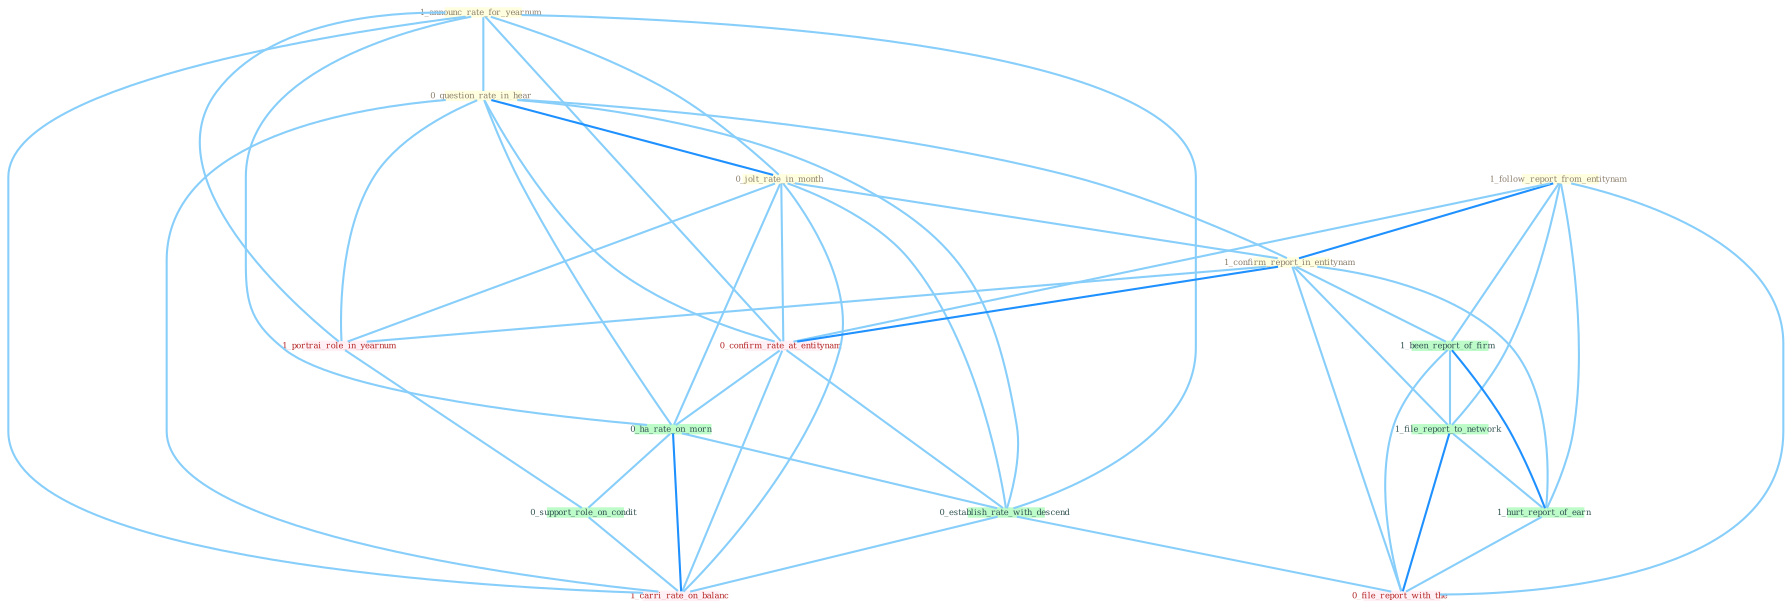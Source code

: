Graph G{ 
    node
    [shape=polygon,style=filled,width=.5,height=.06,color="#BDFCC9",fixedsize=true,fontsize=4,
    fontcolor="#2f4f4f"];
    {node
    [color="#ffffe0", fontcolor="#8b7d6b"] "1_announc_rate_for_yearnum " "1_follow_report_from_entitynam " "0_question_rate_in_hear " "0_jolt_rate_in_month " "1_confirm_report_in_entitynam "}
{node [color="#fff0f5", fontcolor="#b22222"] "0_confirm_rate_at_entitynam " "1_portrai_role_in_yearnum " "1_carri_rate_on_balanc " "0_file_report_with_the "}
edge [color="#B0E2FF"];

	"1_announc_rate_for_yearnum " -- "0_question_rate_in_hear " [w="1", color="#87cefa" ];
	"1_announc_rate_for_yearnum " -- "0_jolt_rate_in_month " [w="1", color="#87cefa" ];
	"1_announc_rate_for_yearnum " -- "0_confirm_rate_at_entitynam " [w="1", color="#87cefa" ];
	"1_announc_rate_for_yearnum " -- "1_portrai_role_in_yearnum " [w="1", color="#87cefa" ];
	"1_announc_rate_for_yearnum " -- "0_ha_rate_on_morn " [w="1", color="#87cefa" ];
	"1_announc_rate_for_yearnum " -- "0_establish_rate_with_descend " [w="1", color="#87cefa" ];
	"1_announc_rate_for_yearnum " -- "1_carri_rate_on_balanc " [w="1", color="#87cefa" ];
	"1_follow_report_from_entitynam " -- "1_confirm_report_in_entitynam " [w="2", color="#1e90ff" , len=0.8];
	"1_follow_report_from_entitynam " -- "0_confirm_rate_at_entitynam " [w="1", color="#87cefa" ];
	"1_follow_report_from_entitynam " -- "1_been_report_of_firm " [w="1", color="#87cefa" ];
	"1_follow_report_from_entitynam " -- "1_file_report_to_network " [w="1", color="#87cefa" ];
	"1_follow_report_from_entitynam " -- "1_hurt_report_of_earn " [w="1", color="#87cefa" ];
	"1_follow_report_from_entitynam " -- "0_file_report_with_the " [w="1", color="#87cefa" ];
	"0_question_rate_in_hear " -- "0_jolt_rate_in_month " [w="2", color="#1e90ff" , len=0.8];
	"0_question_rate_in_hear " -- "1_confirm_report_in_entitynam " [w="1", color="#87cefa" ];
	"0_question_rate_in_hear " -- "0_confirm_rate_at_entitynam " [w="1", color="#87cefa" ];
	"0_question_rate_in_hear " -- "1_portrai_role_in_yearnum " [w="1", color="#87cefa" ];
	"0_question_rate_in_hear " -- "0_ha_rate_on_morn " [w="1", color="#87cefa" ];
	"0_question_rate_in_hear " -- "0_establish_rate_with_descend " [w="1", color="#87cefa" ];
	"0_question_rate_in_hear " -- "1_carri_rate_on_balanc " [w="1", color="#87cefa" ];
	"0_jolt_rate_in_month " -- "1_confirm_report_in_entitynam " [w="1", color="#87cefa" ];
	"0_jolt_rate_in_month " -- "0_confirm_rate_at_entitynam " [w="1", color="#87cefa" ];
	"0_jolt_rate_in_month " -- "1_portrai_role_in_yearnum " [w="1", color="#87cefa" ];
	"0_jolt_rate_in_month " -- "0_ha_rate_on_morn " [w="1", color="#87cefa" ];
	"0_jolt_rate_in_month " -- "0_establish_rate_with_descend " [w="1", color="#87cefa" ];
	"0_jolt_rate_in_month " -- "1_carri_rate_on_balanc " [w="1", color="#87cefa" ];
	"1_confirm_report_in_entitynam " -- "0_confirm_rate_at_entitynam " [w="2", color="#1e90ff" , len=0.8];
	"1_confirm_report_in_entitynam " -- "1_been_report_of_firm " [w="1", color="#87cefa" ];
	"1_confirm_report_in_entitynam " -- "1_file_report_to_network " [w="1", color="#87cefa" ];
	"1_confirm_report_in_entitynam " -- "1_portrai_role_in_yearnum " [w="1", color="#87cefa" ];
	"1_confirm_report_in_entitynam " -- "1_hurt_report_of_earn " [w="1", color="#87cefa" ];
	"1_confirm_report_in_entitynam " -- "0_file_report_with_the " [w="1", color="#87cefa" ];
	"0_confirm_rate_at_entitynam " -- "0_ha_rate_on_morn " [w="1", color="#87cefa" ];
	"0_confirm_rate_at_entitynam " -- "0_establish_rate_with_descend " [w="1", color="#87cefa" ];
	"0_confirm_rate_at_entitynam " -- "1_carri_rate_on_balanc " [w="1", color="#87cefa" ];
	"1_been_report_of_firm " -- "1_file_report_to_network " [w="1", color="#87cefa" ];
	"1_been_report_of_firm " -- "1_hurt_report_of_earn " [w="2", color="#1e90ff" , len=0.8];
	"1_been_report_of_firm " -- "0_file_report_with_the " [w="1", color="#87cefa" ];
	"1_file_report_to_network " -- "1_hurt_report_of_earn " [w="1", color="#87cefa" ];
	"1_file_report_to_network " -- "0_file_report_with_the " [w="2", color="#1e90ff" , len=0.8];
	"1_portrai_role_in_yearnum " -- "0_support_role_on_condit " [w="1", color="#87cefa" ];
	"0_ha_rate_on_morn " -- "0_support_role_on_condit " [w="1", color="#87cefa" ];
	"0_ha_rate_on_morn " -- "0_establish_rate_with_descend " [w="1", color="#87cefa" ];
	"0_ha_rate_on_morn " -- "1_carri_rate_on_balanc " [w="2", color="#1e90ff" , len=0.8];
	"1_hurt_report_of_earn " -- "0_file_report_with_the " [w="1", color="#87cefa" ];
	"0_support_role_on_condit " -- "1_carri_rate_on_balanc " [w="1", color="#87cefa" ];
	"0_establish_rate_with_descend " -- "1_carri_rate_on_balanc " [w="1", color="#87cefa" ];
	"0_establish_rate_with_descend " -- "0_file_report_with_the " [w="1", color="#87cefa" ];
}